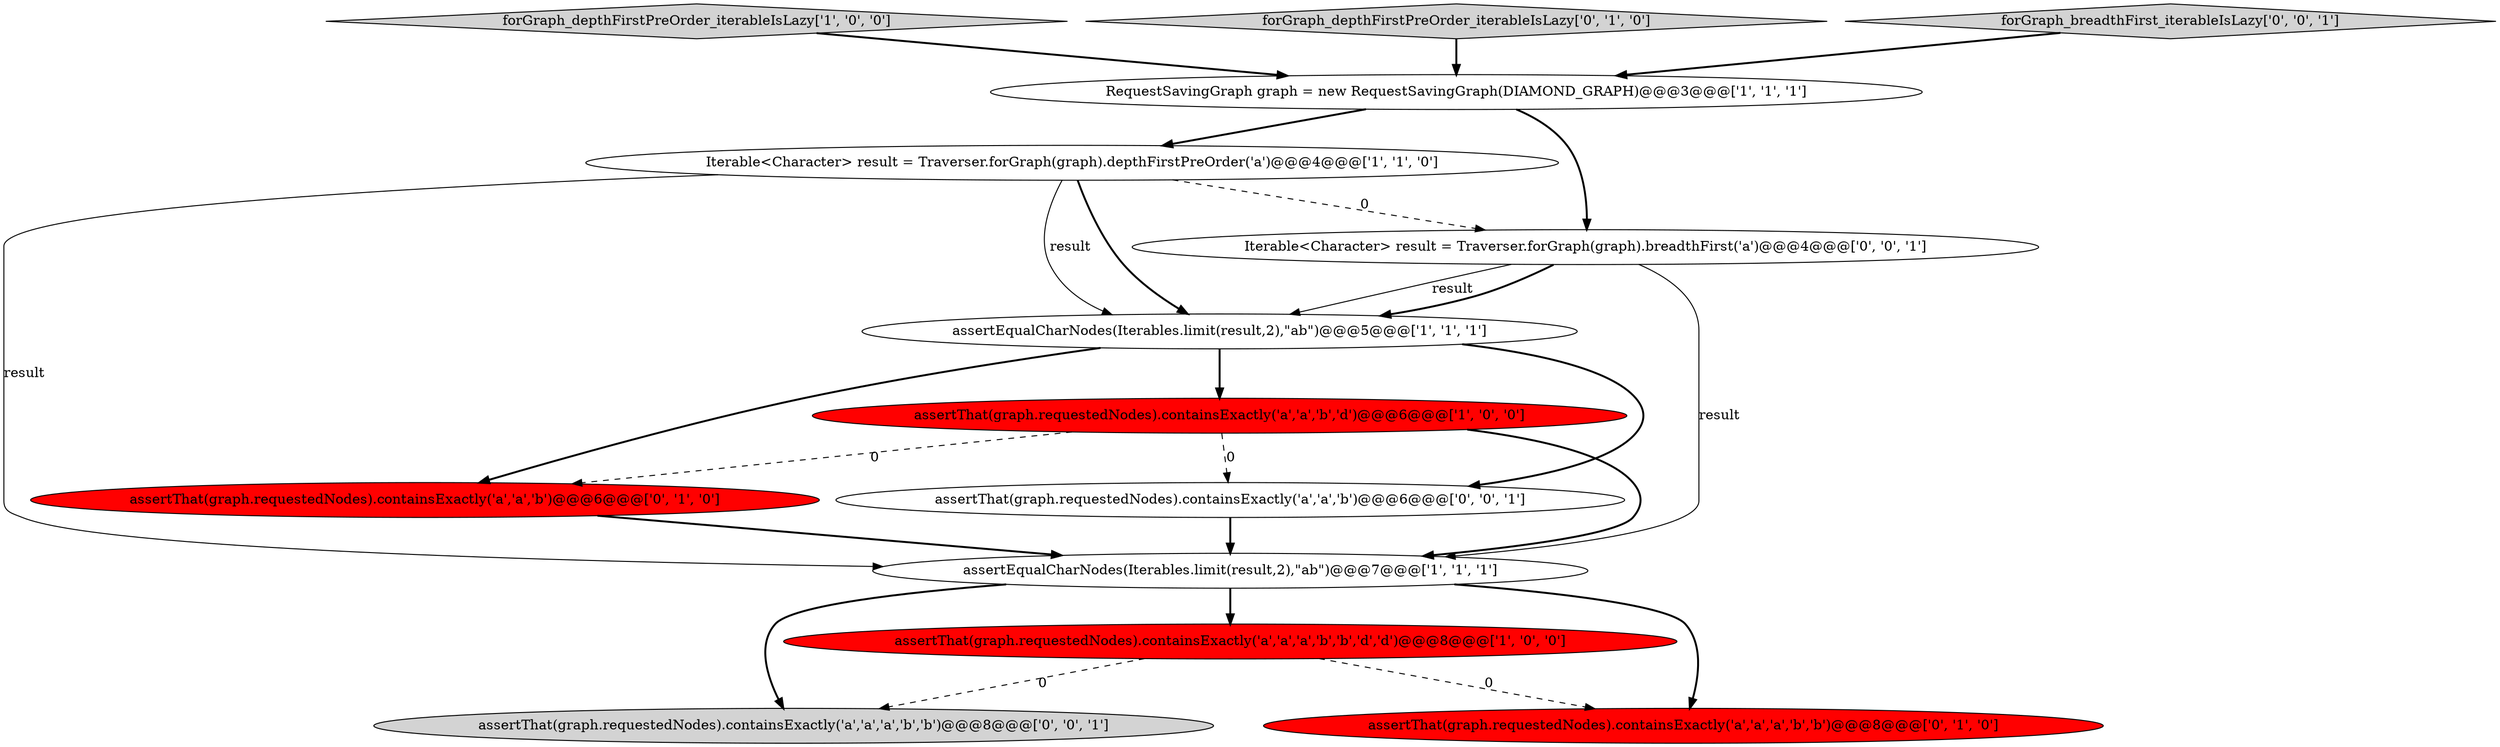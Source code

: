 digraph {
4 [style = filled, label = "forGraph_depthFirstPreOrder_iterableIsLazy['1', '0', '0']", fillcolor = lightgray, shape = diamond image = "AAA0AAABBB1BBB"];
3 [style = filled, label = "assertEqualCharNodes(Iterables.limit(result,2),\"ab\")@@@5@@@['1', '1', '1']", fillcolor = white, shape = ellipse image = "AAA0AAABBB1BBB"];
1 [style = filled, label = "Iterable<Character> result = Traverser.forGraph(graph).depthFirstPreOrder('a')@@@4@@@['1', '1', '0']", fillcolor = white, shape = ellipse image = "AAA0AAABBB1BBB"];
2 [style = filled, label = "assertEqualCharNodes(Iterables.limit(result,2),\"ab\")@@@7@@@['1', '1', '1']", fillcolor = white, shape = ellipse image = "AAA0AAABBB1BBB"];
11 [style = filled, label = "Iterable<Character> result = Traverser.forGraph(graph).breadthFirst('a')@@@4@@@['0', '0', '1']", fillcolor = white, shape = ellipse image = "AAA0AAABBB3BBB"];
10 [style = filled, label = "assertThat(graph.requestedNodes).containsExactly('a','a','a','b','b')@@@8@@@['0', '0', '1']", fillcolor = lightgray, shape = ellipse image = "AAA0AAABBB3BBB"];
12 [style = filled, label = "assertThat(graph.requestedNodes).containsExactly('a','a','b')@@@6@@@['0', '0', '1']", fillcolor = white, shape = ellipse image = "AAA0AAABBB3BBB"];
6 [style = filled, label = "assertThat(graph.requestedNodes).containsExactly('a','a','a','b','b','d','d')@@@8@@@['1', '0', '0']", fillcolor = red, shape = ellipse image = "AAA1AAABBB1BBB"];
8 [style = filled, label = "assertThat(graph.requestedNodes).containsExactly('a','a','a','b','b')@@@8@@@['0', '1', '0']", fillcolor = red, shape = ellipse image = "AAA1AAABBB2BBB"];
9 [style = filled, label = "assertThat(graph.requestedNodes).containsExactly('a','a','b')@@@6@@@['0', '1', '0']", fillcolor = red, shape = ellipse image = "AAA1AAABBB2BBB"];
7 [style = filled, label = "forGraph_depthFirstPreOrder_iterableIsLazy['0', '1', '0']", fillcolor = lightgray, shape = diamond image = "AAA0AAABBB2BBB"];
5 [style = filled, label = "RequestSavingGraph graph = new RequestSavingGraph(DIAMOND_GRAPH)@@@3@@@['1', '1', '1']", fillcolor = white, shape = ellipse image = "AAA0AAABBB1BBB"];
0 [style = filled, label = "assertThat(graph.requestedNodes).containsExactly('a','a','b','d')@@@6@@@['1', '0', '0']", fillcolor = red, shape = ellipse image = "AAA1AAABBB1BBB"];
13 [style = filled, label = "forGraph_breadthFirst_iterableIsLazy['0', '0', '1']", fillcolor = lightgray, shape = diamond image = "AAA0AAABBB3BBB"];
6->8 [style = dashed, label="0"];
9->2 [style = bold, label=""];
2->6 [style = bold, label=""];
11->2 [style = solid, label="result"];
1->3 [style = solid, label="result"];
0->2 [style = bold, label=""];
1->3 [style = bold, label=""];
3->12 [style = bold, label=""];
0->12 [style = dashed, label="0"];
2->10 [style = bold, label=""];
3->0 [style = bold, label=""];
6->10 [style = dashed, label="0"];
3->9 [style = bold, label=""];
5->1 [style = bold, label=""];
12->2 [style = bold, label=""];
7->5 [style = bold, label=""];
11->3 [style = solid, label="result"];
11->3 [style = bold, label=""];
1->11 [style = dashed, label="0"];
13->5 [style = bold, label=""];
5->11 [style = bold, label=""];
0->9 [style = dashed, label="0"];
4->5 [style = bold, label=""];
1->2 [style = solid, label="result"];
2->8 [style = bold, label=""];
}
